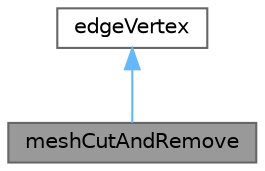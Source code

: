 digraph "meshCutAndRemove"
{
 // LATEX_PDF_SIZE
  bgcolor="transparent";
  edge [fontname=Helvetica,fontsize=10,labelfontname=Helvetica,labelfontsize=10];
  node [fontname=Helvetica,fontsize=10,shape=box,height=0.2,width=0.4];
  Node1 [id="Node000001",label="meshCutAndRemove",height=0.2,width=0.4,color="gray40", fillcolor="grey60", style="filled", fontcolor="black",tooltip="Like meshCutter but also removes non-anchor side of cell."];
  Node2 -> Node1 [id="edge1_Node000001_Node000002",dir="back",color="steelblue1",style="solid",tooltip=" "];
  Node2 [id="Node000002",label="edgeVertex",height=0.2,width=0.4,color="gray40", fillcolor="white", style="filled",URL="$classFoam_1_1edgeVertex.html",tooltip="Combines edge or vertex in single label. Used to specify cuts across cell circumference."];
}
